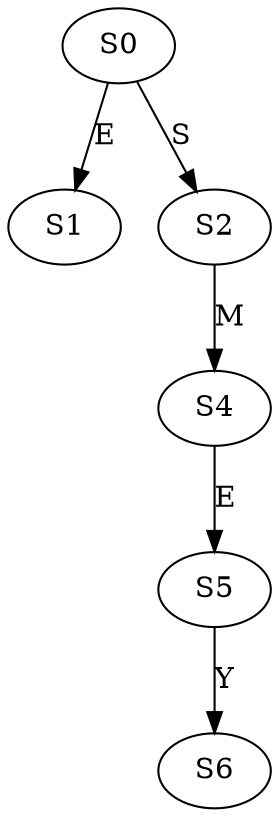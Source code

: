 strict digraph  {
	S0 -> S1 [ label = E ];
	S0 -> S2 [ label = S ];
	S2 -> S4 [ label = M ];
	S4 -> S5 [ label = E ];
	S5 -> S6 [ label = Y ];
}
